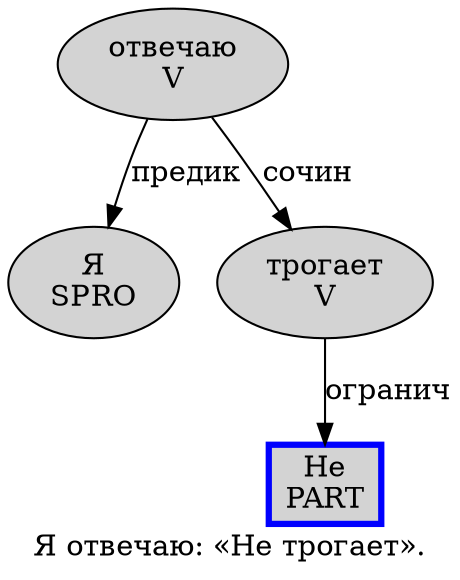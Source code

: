 digraph SENTENCE_755 {
	graph [label="Я отвечаю: «Не трогает»."]
	node [style=filled]
		0 [label="Я
SPRO" color="" fillcolor=lightgray penwidth=1 shape=ellipse]
		1 [label="отвечаю
V" color="" fillcolor=lightgray penwidth=1 shape=ellipse]
		4 [label="Не
PART" color=blue fillcolor=lightgray penwidth=3 shape=box]
		5 [label="трогает
V" color="" fillcolor=lightgray penwidth=1 shape=ellipse]
			5 -> 4 [label="огранич"]
			1 -> 0 [label="предик"]
			1 -> 5 [label="сочин"]
}